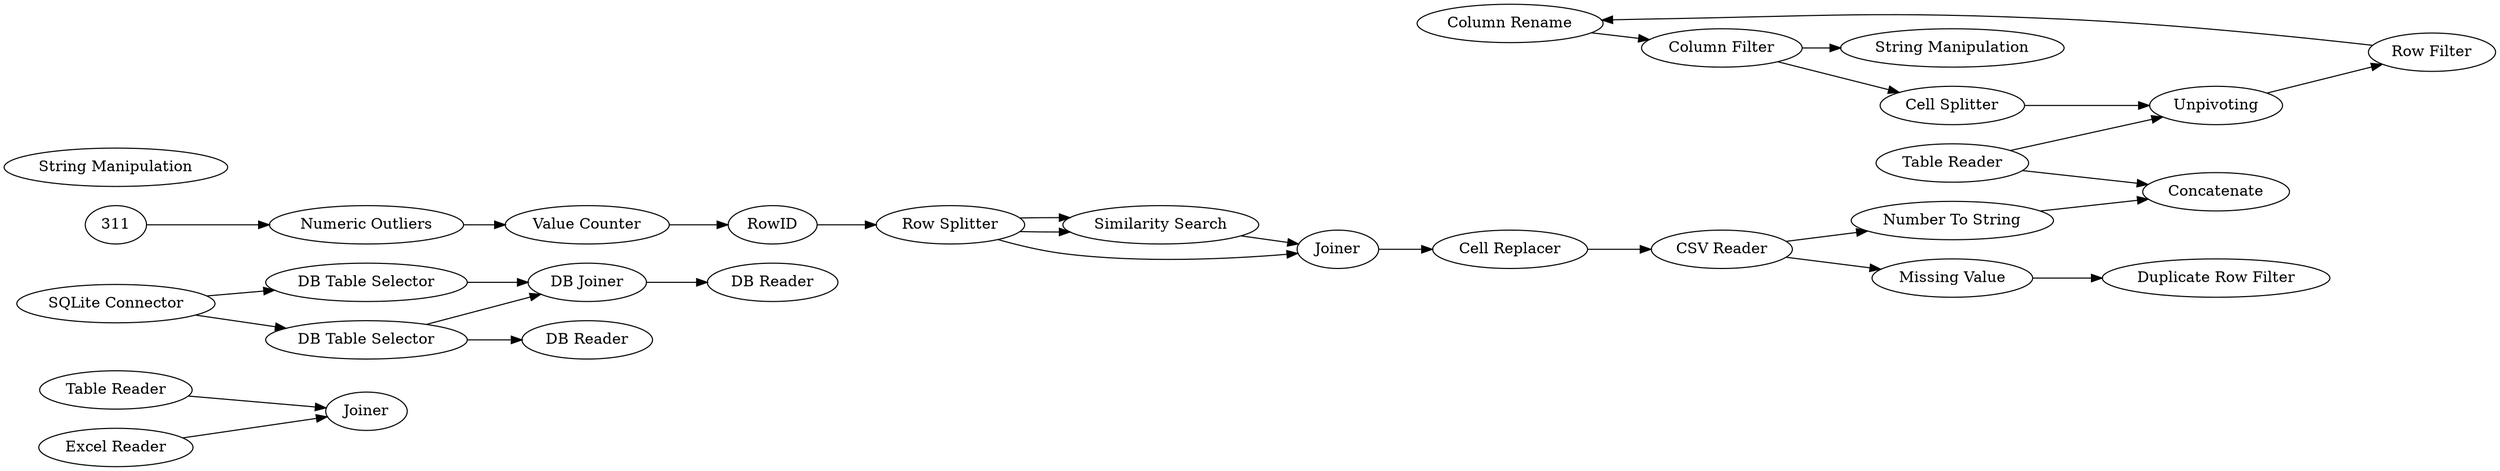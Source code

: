 digraph {
	285 [label="Table Reader"]
	287 [label=Joiner]
	290 [label="Excel Reader"]
	278 [label="SQLite Connector"]
	279 [label="DB Table Selector"]
	280 [label="DB Table Selector"]
	281 [label="DB Joiner"]
	282 [label="DB Reader"]
	283 [label="DB Reader"]
	195 [label="Column Rename"]
	219 [label=Unpivoting]
	220 [label="Row Filter"]
	221 [label="Column Filter"]
	161 [label="Cell Splitter"]
	168 [label="String Manipulation"]
	312 [label="String Manipulation"]
	269 [label="Numeric Outliers"]
	276 [label="Missing Value"]
	299 [label="Duplicate Row Filter"]
	301 [label="Rule Engine"]
	176 [label="Cell Replacer"]
	187 [label="Similarity Search"]
	192 [label=Joiner]
	291 [label="Value Counter"]
	293 [label=RowID]
	307 [label="Row Splitter"]
	288 [label="Table Reader"]
	289 [label=Concatenate]
	300 [label="Number To String"]
	301 [label="CSV Reader"]
	285 -> 287
	290 -> 287
	278 -> 279
	278 -> 280
	279 -> 283
	279 -> 281
	280 -> 281
	281 -> 282
	195 -> 221
	219 -> 220
	220 -> 195
	161 -> 219
	221 -> 168
	187 -> 192
	192 -> 176
	291 -> 293
	293 -> 307
	307 -> 192
	307 -> 187
	307 -> 187
	288 -> 289
	300 -> 289
	301 -> 300
	269 -> 291
	276 -> 299
	301 -> 276
	176 -> 301
	311 -> 269
	288 -> 219
	221 -> 161
	rankdir=LR
}
